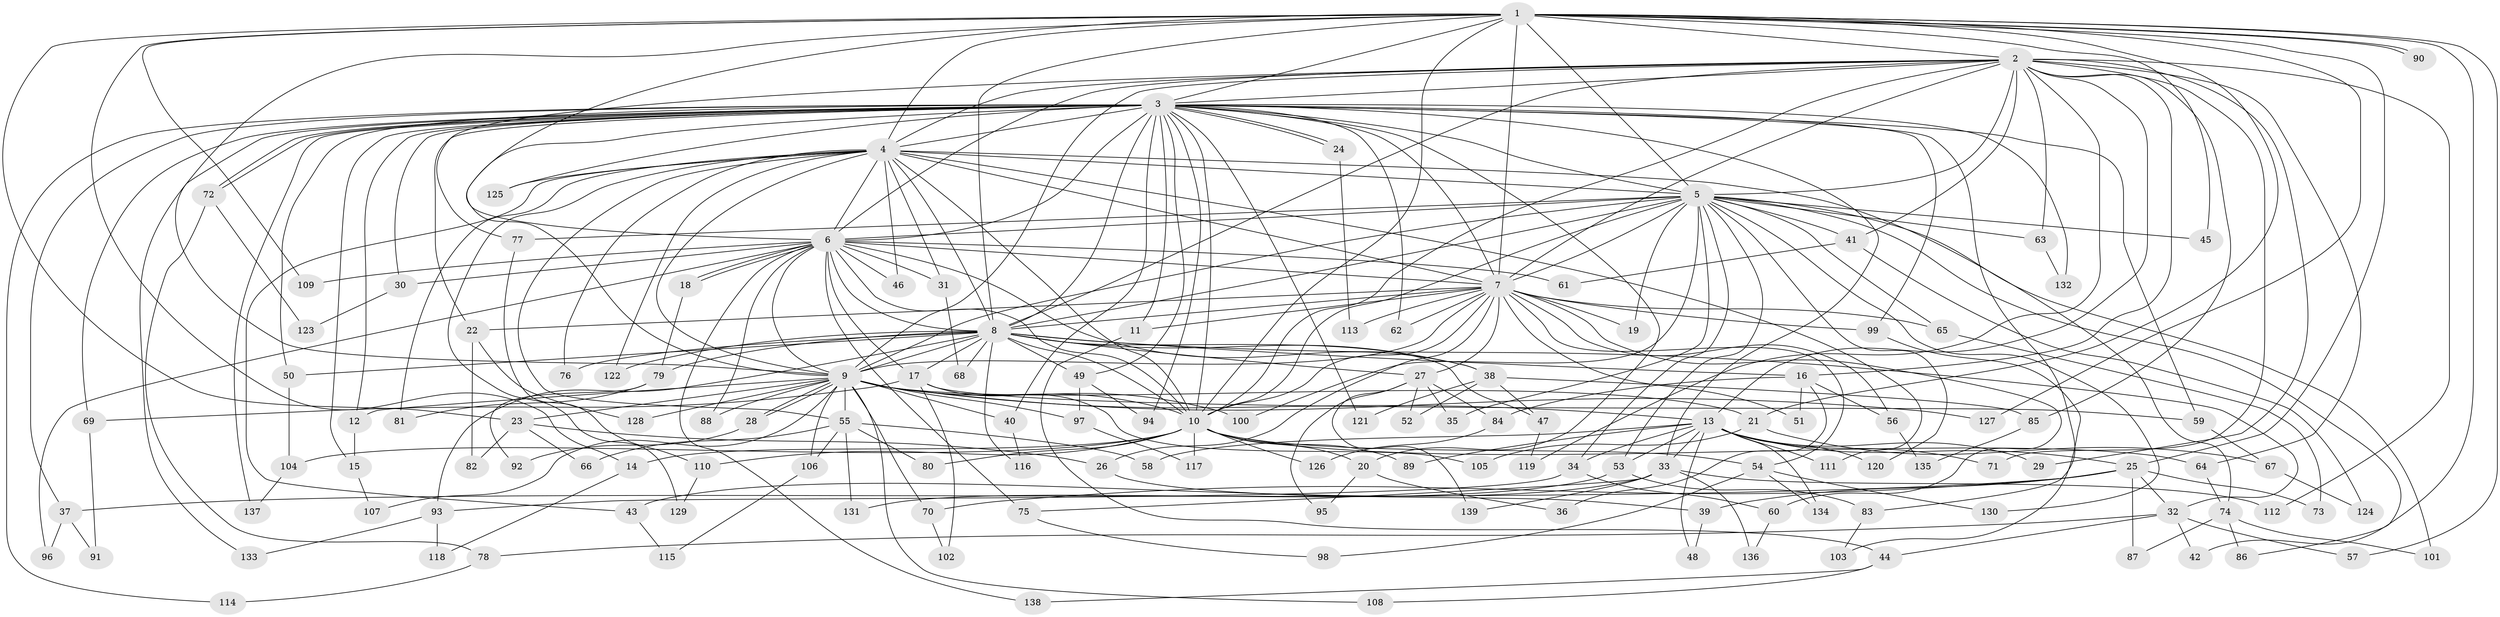 // coarse degree distribution, {30: 0.028985507246376812, 17: 0.014492753623188406, 15: 0.014492753623188406, 19: 0.028985507246376812, 20: 0.014492753623188406, 25: 0.014492753623188406, 18: 0.014492753623188406, 5: 0.07246376811594203, 3: 0.2463768115942029, 12: 0.014492753623188406, 6: 0.08695652173913043, 4: 0.11594202898550725, 8: 0.043478260869565216, 2: 0.2753623188405797, 1: 0.014492753623188406}
// Generated by graph-tools (version 1.1) at 2025/17/03/04/25 18:17:16]
// undirected, 139 vertices, 303 edges
graph export_dot {
graph [start="1"]
  node [color=gray90,style=filled];
  1;
  2;
  3;
  4;
  5;
  6;
  7;
  8;
  9;
  10;
  11;
  12;
  13;
  14;
  15;
  16;
  17;
  18;
  19;
  20;
  21;
  22;
  23;
  24;
  25;
  26;
  27;
  28;
  29;
  30;
  31;
  32;
  33;
  34;
  35;
  36;
  37;
  38;
  39;
  40;
  41;
  42;
  43;
  44;
  45;
  46;
  47;
  48;
  49;
  50;
  51;
  52;
  53;
  54;
  55;
  56;
  57;
  58;
  59;
  60;
  61;
  62;
  63;
  64;
  65;
  66;
  67;
  68;
  69;
  70;
  71;
  72;
  73;
  74;
  75;
  76;
  77;
  78;
  79;
  80;
  81;
  82;
  83;
  84;
  85;
  86;
  87;
  88;
  89;
  90;
  91;
  92;
  93;
  94;
  95;
  96;
  97;
  98;
  99;
  100;
  101;
  102;
  103;
  104;
  105;
  106;
  107;
  108;
  109;
  110;
  111;
  112;
  113;
  114;
  115;
  116;
  117;
  118;
  119;
  120;
  121;
  122;
  123;
  124;
  125;
  126;
  127;
  128;
  129;
  130;
  131;
  132;
  133;
  134;
  135;
  136;
  137;
  138;
  139;
  1 -- 2;
  1 -- 3;
  1 -- 4;
  1 -- 5;
  1 -- 6;
  1 -- 7;
  1 -- 8;
  1 -- 9;
  1 -- 10;
  1 -- 14;
  1 -- 21;
  1 -- 23;
  1 -- 25;
  1 -- 42;
  1 -- 45;
  1 -- 57;
  1 -- 90;
  1 -- 90;
  1 -- 109;
  1 -- 127;
  2 -- 3;
  2 -- 4;
  2 -- 5;
  2 -- 6;
  2 -- 7;
  2 -- 8;
  2 -- 9;
  2 -- 10;
  2 -- 13;
  2 -- 16;
  2 -- 29;
  2 -- 41;
  2 -- 63;
  2 -- 64;
  2 -- 71;
  2 -- 77;
  2 -- 85;
  2 -- 112;
  2 -- 119;
  3 -- 4;
  3 -- 5;
  3 -- 6;
  3 -- 7;
  3 -- 8;
  3 -- 9;
  3 -- 10;
  3 -- 11;
  3 -- 12;
  3 -- 15;
  3 -- 20;
  3 -- 22;
  3 -- 24;
  3 -- 24;
  3 -- 30;
  3 -- 33;
  3 -- 37;
  3 -- 40;
  3 -- 49;
  3 -- 50;
  3 -- 59;
  3 -- 62;
  3 -- 69;
  3 -- 72;
  3 -- 72;
  3 -- 83;
  3 -- 94;
  3 -- 99;
  3 -- 114;
  3 -- 121;
  3 -- 125;
  3 -- 132;
  3 -- 133;
  3 -- 137;
  4 -- 5;
  4 -- 6;
  4 -- 7;
  4 -- 8;
  4 -- 9;
  4 -- 10;
  4 -- 31;
  4 -- 43;
  4 -- 46;
  4 -- 55;
  4 -- 74;
  4 -- 76;
  4 -- 81;
  4 -- 111;
  4 -- 122;
  4 -- 125;
  4 -- 129;
  5 -- 6;
  5 -- 7;
  5 -- 8;
  5 -- 9;
  5 -- 10;
  5 -- 19;
  5 -- 34;
  5 -- 35;
  5 -- 41;
  5 -- 45;
  5 -- 53;
  5 -- 63;
  5 -- 65;
  5 -- 77;
  5 -- 86;
  5 -- 100;
  5 -- 101;
  5 -- 120;
  5 -- 130;
  6 -- 7;
  6 -- 8;
  6 -- 9;
  6 -- 10;
  6 -- 17;
  6 -- 18;
  6 -- 18;
  6 -- 30;
  6 -- 31;
  6 -- 38;
  6 -- 46;
  6 -- 61;
  6 -- 75;
  6 -- 88;
  6 -- 96;
  6 -- 109;
  6 -- 138;
  7 -- 8;
  7 -- 9;
  7 -- 10;
  7 -- 11;
  7 -- 19;
  7 -- 22;
  7 -- 26;
  7 -- 27;
  7 -- 51;
  7 -- 54;
  7 -- 56;
  7 -- 60;
  7 -- 62;
  7 -- 65;
  7 -- 99;
  7 -- 113;
  8 -- 9;
  8 -- 10;
  8 -- 16;
  8 -- 17;
  8 -- 27;
  8 -- 32;
  8 -- 38;
  8 -- 47;
  8 -- 49;
  8 -- 50;
  8 -- 68;
  8 -- 76;
  8 -- 79;
  8 -- 93;
  8 -- 116;
  8 -- 122;
  9 -- 10;
  9 -- 12;
  9 -- 13;
  9 -- 21;
  9 -- 23;
  9 -- 28;
  9 -- 28;
  9 -- 40;
  9 -- 55;
  9 -- 70;
  9 -- 88;
  9 -- 97;
  9 -- 100;
  9 -- 106;
  9 -- 107;
  9 -- 108;
  9 -- 127;
  9 -- 128;
  10 -- 14;
  10 -- 20;
  10 -- 54;
  10 -- 64;
  10 -- 80;
  10 -- 89;
  10 -- 104;
  10 -- 110;
  10 -- 117;
  10 -- 126;
  11 -- 44;
  12 -- 15;
  13 -- 25;
  13 -- 29;
  13 -- 33;
  13 -- 34;
  13 -- 48;
  13 -- 53;
  13 -- 58;
  13 -- 71;
  13 -- 89;
  13 -- 111;
  13 -- 120;
  13 -- 134;
  14 -- 118;
  15 -- 107;
  16 -- 36;
  16 -- 51;
  16 -- 56;
  16 -- 84;
  17 -- 59;
  17 -- 69;
  17 -- 102;
  17 -- 105;
  18 -- 79;
  20 -- 36;
  20 -- 95;
  21 -- 67;
  21 -- 105;
  22 -- 82;
  22 -- 128;
  23 -- 26;
  23 -- 66;
  23 -- 82;
  24 -- 113;
  25 -- 32;
  25 -- 37;
  25 -- 39;
  25 -- 70;
  25 -- 73;
  25 -- 87;
  26 -- 39;
  27 -- 35;
  27 -- 52;
  27 -- 84;
  27 -- 95;
  27 -- 139;
  28 -- 92;
  30 -- 123;
  31 -- 68;
  32 -- 42;
  32 -- 44;
  32 -- 57;
  32 -- 78;
  33 -- 43;
  33 -- 75;
  33 -- 112;
  33 -- 136;
  33 -- 139;
  34 -- 60;
  34 -- 93;
  37 -- 91;
  37 -- 96;
  38 -- 47;
  38 -- 52;
  38 -- 85;
  38 -- 121;
  39 -- 48;
  40 -- 116;
  41 -- 61;
  41 -- 124;
  43 -- 115;
  44 -- 108;
  44 -- 138;
  47 -- 119;
  49 -- 94;
  49 -- 97;
  50 -- 104;
  53 -- 83;
  53 -- 131;
  54 -- 98;
  54 -- 130;
  54 -- 134;
  55 -- 58;
  55 -- 66;
  55 -- 80;
  55 -- 106;
  55 -- 131;
  56 -- 135;
  59 -- 67;
  60 -- 136;
  63 -- 132;
  64 -- 74;
  65 -- 73;
  67 -- 124;
  69 -- 91;
  70 -- 102;
  72 -- 78;
  72 -- 123;
  74 -- 86;
  74 -- 87;
  74 -- 101;
  75 -- 98;
  77 -- 110;
  78 -- 114;
  79 -- 81;
  79 -- 92;
  83 -- 103;
  84 -- 126;
  85 -- 135;
  93 -- 118;
  93 -- 133;
  97 -- 117;
  99 -- 103;
  104 -- 137;
  106 -- 115;
  110 -- 129;
}
